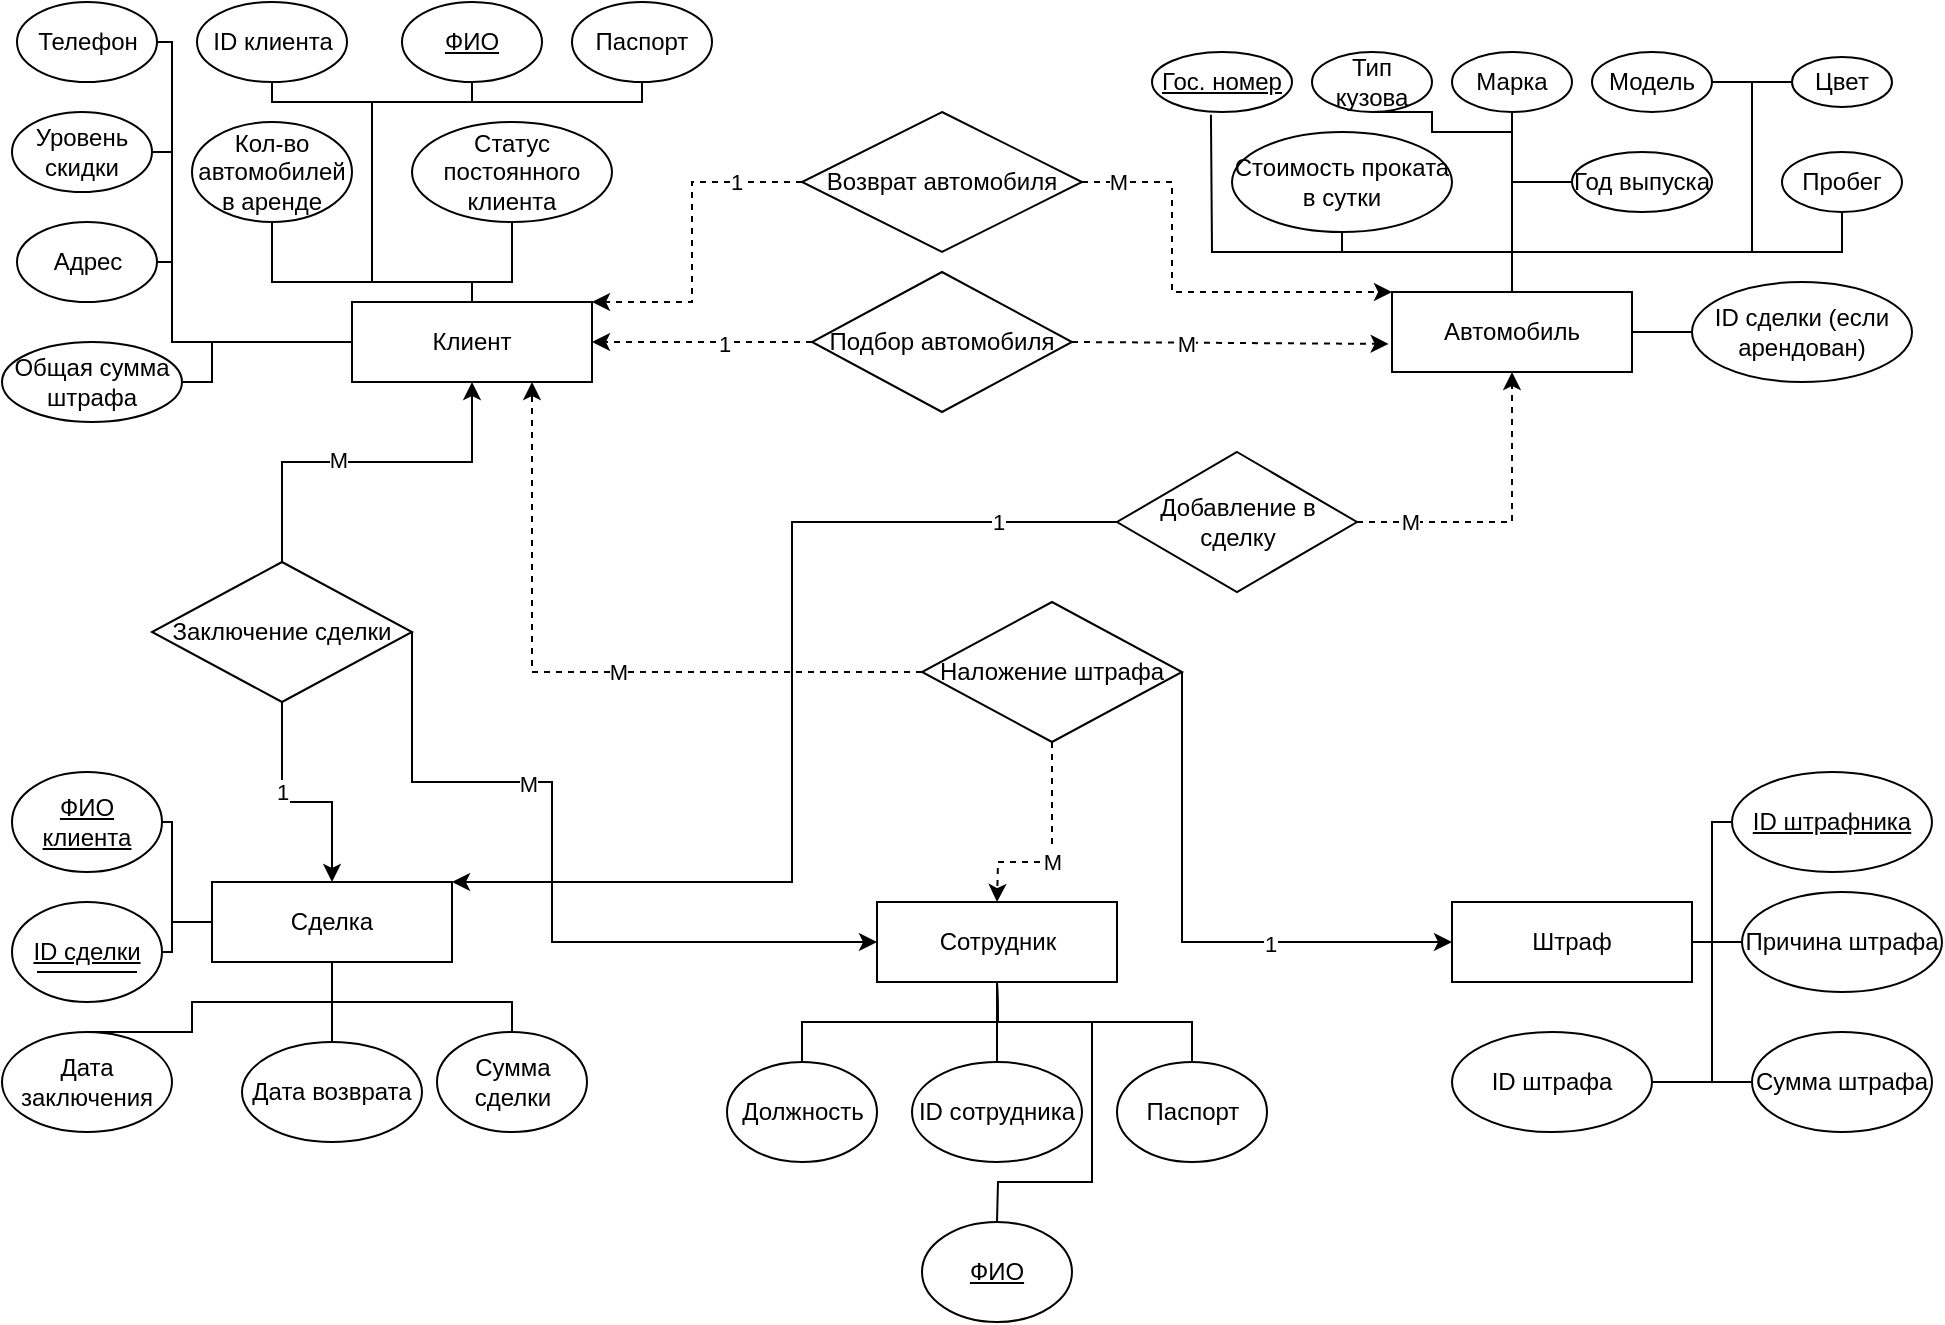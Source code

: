 <mxfile version="24.7.14">
  <diagram id="R2lEEEUBdFMjLlhIrx00" name="Page-1">
    <mxGraphModel dx="1947" dy="649" grid="1" gridSize="10" guides="1" tooltips="1" connect="1" arrows="1" fold="1" page="1" pageScale="1" pageWidth="850" pageHeight="1100" math="0" shadow="0" extFonts="Permanent Marker^https://fonts.googleapis.com/css?family=Permanent+Marker">
      <root>
        <mxCell id="0" />
        <mxCell id="1" parent="0" />
        <mxCell id="EgD6Y7CnnE7K-RbBaXwW-1" value="Клиент" style="rounded=0;whiteSpace=wrap;html=1;" parent="1" vertex="1">
          <mxGeometry x="-660" y="160" width="120" height="40" as="geometry" />
        </mxCell>
        <mxCell id="EgD6Y7CnnE7K-RbBaXwW-3" value="Сделка" style="rounded=0;whiteSpace=wrap;html=1;" parent="1" vertex="1">
          <mxGeometry x="-730" y="450" width="120" height="40" as="geometry" />
        </mxCell>
        <mxCell id="EgD6Y7CnnE7K-RbBaXwW-118" style="rounded=0;orthogonalLoop=1;jettySize=auto;html=1;dashed=1;exitX=1;exitY=0.5;exitDx=0;exitDy=0;entryX=-0.014;entryY=0.649;entryDx=0;entryDy=0;entryPerimeter=0;" parent="1" source="EgD6Y7CnnE7K-RbBaXwW-70" target="EgD6Y7CnnE7K-RbBaXwW-4" edge="1">
          <mxGeometry relative="1" as="geometry">
            <Array as="points" />
            <mxPoint x="-160" y="210" as="targetPoint" />
          </mxGeometry>
        </mxCell>
        <mxCell id="EgD6Y7CnnE7K-RbBaXwW-121" value="M" style="edgeLabel;html=1;align=center;verticalAlign=middle;resizable=0;points=[];" parent="EgD6Y7CnnE7K-RbBaXwW-118" vertex="1" connectable="0">
          <mxGeometry x="0.592" y="1" relative="1" as="geometry">
            <mxPoint x="-69" y="1" as="offset" />
          </mxGeometry>
        </mxCell>
        <mxCell id="EgD6Y7CnnE7K-RbBaXwW-4" value="Автомобиль" style="rounded=0;whiteSpace=wrap;html=1;" parent="1" vertex="1">
          <mxGeometry x="-140" y="155" width="120" height="40" as="geometry" />
        </mxCell>
        <mxCell id="EgD6Y7CnnE7K-RbBaXwW-5" value="&lt;u&gt;Гос. номер&lt;/u&gt;" style="ellipse;whiteSpace=wrap;html=1;" parent="1" vertex="1">
          <mxGeometry x="-260" y="35" width="70" height="30" as="geometry" />
        </mxCell>
        <mxCell id="EgD6Y7CnnE7K-RbBaXwW-6" value="Марка" style="ellipse;whiteSpace=wrap;html=1;" parent="1" vertex="1">
          <mxGeometry x="-110" y="35" width="60" height="30" as="geometry" />
        </mxCell>
        <mxCell id="EgD6Y7CnnE7K-RbBaXwW-7" value="Модель" style="ellipse;whiteSpace=wrap;html=1;" parent="1" vertex="1">
          <mxGeometry x="-40" y="35" width="60" height="30" as="geometry" />
        </mxCell>
        <mxCell id="EgD6Y7CnnE7K-RbBaXwW-10" value="" style="endArrow=none;html=1;rounded=0;entryX=0.5;entryY=0;entryDx=0;entryDy=0;exitX=0.421;exitY=1.044;exitDx=0;exitDy=0;exitPerimeter=0;" parent="1" source="EgD6Y7CnnE7K-RbBaXwW-5" target="EgD6Y7CnnE7K-RbBaXwW-4" edge="1">
          <mxGeometry width="50" height="50" relative="1" as="geometry">
            <mxPoint x="-220" y="155" as="sourcePoint" />
            <mxPoint x="-160" y="115" as="targetPoint" />
            <Array as="points">
              <mxPoint x="-230" y="135" />
              <mxPoint x="-80" y="135" />
            </Array>
          </mxGeometry>
        </mxCell>
        <mxCell id="EgD6Y7CnnE7K-RbBaXwW-13" value="" style="endArrow=none;html=1;rounded=0;entryX=0.5;entryY=0;entryDx=0;entryDy=0;exitX=1;exitY=0.5;exitDx=0;exitDy=0;" parent="1" source="EgD6Y7CnnE7K-RbBaXwW-7" target="EgD6Y7CnnE7K-RbBaXwW-4" edge="1">
          <mxGeometry width="50" height="50" relative="1" as="geometry">
            <mxPoint x="-171" y="76" as="sourcePoint" />
            <mxPoint x="-70" y="165" as="targetPoint" />
            <Array as="points">
              <mxPoint x="40" y="50" />
              <mxPoint x="40" y="75" />
              <mxPoint x="40" y="135" />
              <mxPoint x="-80" y="135" />
            </Array>
          </mxGeometry>
        </mxCell>
        <mxCell id="EgD6Y7CnnE7K-RbBaXwW-15" value="" style="endArrow=none;html=1;rounded=0;exitX=0.5;exitY=1;exitDx=0;exitDy=0;" parent="1" source="EgD6Y7CnnE7K-RbBaXwW-6" edge="1">
          <mxGeometry width="50" height="50" relative="1" as="geometry">
            <mxPoint x="-210" y="165" as="sourcePoint" />
            <mxPoint x="-80" y="155" as="targetPoint" />
            <Array as="points">
              <mxPoint x="-80" y="135" />
            </Array>
          </mxGeometry>
        </mxCell>
        <mxCell id="EgD6Y7CnnE7K-RbBaXwW-16" value="Тип кузова" style="ellipse;whiteSpace=wrap;html=1;" parent="1" vertex="1">
          <mxGeometry x="-180" y="35" width="60" height="30" as="geometry" />
        </mxCell>
        <mxCell id="EgD6Y7CnnE7K-RbBaXwW-17" value="Год выпуска" style="ellipse;whiteSpace=wrap;html=1;" parent="1" vertex="1">
          <mxGeometry x="-50" y="85" width="70" height="30" as="geometry" />
        </mxCell>
        <mxCell id="EgD6Y7CnnE7K-RbBaXwW-18" value="Стоимость проката в сутки" style="ellipse;whiteSpace=wrap;html=1;" parent="1" vertex="1">
          <mxGeometry x="-220" y="75" width="110" height="50" as="geometry" />
        </mxCell>
        <mxCell id="EgD6Y7CnnE7K-RbBaXwW-19" value="" style="endArrow=none;html=1;rounded=0;entryX=0.5;entryY=1;entryDx=0;entryDy=0;" parent="1" target="EgD6Y7CnnE7K-RbBaXwW-18" edge="1">
          <mxGeometry width="50" height="50" relative="1" as="geometry">
            <mxPoint x="-80" y="155" as="sourcePoint" />
            <mxPoint x="-40" y="95" as="targetPoint" />
            <Array as="points">
              <mxPoint x="-80" y="135" />
              <mxPoint x="-165" y="135" />
            </Array>
          </mxGeometry>
        </mxCell>
        <mxCell id="EgD6Y7CnnE7K-RbBaXwW-22" value="" style="endArrow=none;html=1;rounded=0;exitX=0.5;exitY=0;exitDx=0;exitDy=0;entryX=0.5;entryY=1;entryDx=0;entryDy=0;" parent="1" source="EgD6Y7CnnE7K-RbBaXwW-4" target="EgD6Y7CnnE7K-RbBaXwW-16" edge="1">
          <mxGeometry width="50" height="50" relative="1" as="geometry">
            <mxPoint x="-80" y="175" as="sourcePoint" />
            <mxPoint x="-30" y="125" as="targetPoint" />
            <Array as="points">
              <mxPoint x="-80" y="75" />
              <mxPoint x="-120" y="75" />
              <mxPoint x="-120" y="65" />
            </Array>
          </mxGeometry>
        </mxCell>
        <mxCell id="EgD6Y7CnnE7K-RbBaXwW-23" value="" style="endArrow=none;html=1;rounded=0;exitX=0.5;exitY=0;exitDx=0;exitDy=0;entryX=0;entryY=0.5;entryDx=0;entryDy=0;" parent="1" source="EgD6Y7CnnE7K-RbBaXwW-4" target="EgD6Y7CnnE7K-RbBaXwW-17" edge="1">
          <mxGeometry width="50" height="50" relative="1" as="geometry">
            <mxPoint x="-80" y="175" as="sourcePoint" />
            <mxPoint x="-30" y="125" as="targetPoint" />
            <Array as="points">
              <mxPoint x="-80" y="100" />
            </Array>
          </mxGeometry>
        </mxCell>
        <mxCell id="EgD6Y7CnnE7K-RbBaXwW-24" value="Цвет" style="ellipse;whiteSpace=wrap;html=1;" parent="1" vertex="1">
          <mxGeometry x="60" y="37.5" width="50" height="25" as="geometry" />
        </mxCell>
        <mxCell id="EgD6Y7CnnE7K-RbBaXwW-25" value="" style="endArrow=none;html=1;rounded=0;entryX=0.5;entryY=0;entryDx=0;entryDy=0;exitX=0;exitY=0.5;exitDx=0;exitDy=0;" parent="1" source="EgD6Y7CnnE7K-RbBaXwW-24" edge="1">
          <mxGeometry width="50" height="50" relative="1" as="geometry">
            <mxPoint x="50" y="52.5" as="sourcePoint" />
            <mxPoint x="-80" y="155" as="targetPoint" />
            <Array as="points">
              <mxPoint x="40" y="50" />
              <mxPoint x="40" y="75" />
              <mxPoint x="40" y="135" />
              <mxPoint x="-80" y="135" />
            </Array>
          </mxGeometry>
        </mxCell>
        <mxCell id="EgD6Y7CnnE7K-RbBaXwW-27" value="Пробег" style="ellipse;whiteSpace=wrap;html=1;" parent="1" vertex="1">
          <mxGeometry x="55" y="85" width="60" height="30" as="geometry" />
        </mxCell>
        <mxCell id="EgD6Y7CnnE7K-RbBaXwW-28" value="" style="endArrow=none;html=1;rounded=0;exitX=0.5;exitY=0;exitDx=0;exitDy=0;entryX=0.5;entryY=1;entryDx=0;entryDy=0;" parent="1" source="EgD6Y7CnnE7K-RbBaXwW-4" target="EgD6Y7CnnE7K-RbBaXwW-27" edge="1">
          <mxGeometry width="50" height="50" relative="1" as="geometry">
            <mxPoint x="-290" y="175" as="sourcePoint" />
            <mxPoint x="70" y="165" as="targetPoint" />
            <Array as="points">
              <mxPoint x="-80" y="135" />
              <mxPoint x="40" y="135" />
              <mxPoint x="85" y="135" />
            </Array>
          </mxGeometry>
        </mxCell>
        <mxCell id="EgD6Y7CnnE7K-RbBaXwW-29" value="&lt;u&gt;ФИО&lt;/u&gt;" style="ellipse;whiteSpace=wrap;html=1;" parent="1" vertex="1">
          <mxGeometry x="-635" y="10" width="70" height="40" as="geometry" />
        </mxCell>
        <mxCell id="EgD6Y7CnnE7K-RbBaXwW-30" value="Паспорт" style="ellipse;whiteSpace=wrap;html=1;" parent="1" vertex="1">
          <mxGeometry x="-550" y="10" width="70" height="40" as="geometry" />
        </mxCell>
        <mxCell id="EgD6Y7CnnE7K-RbBaXwW-31" value="Телефон" style="ellipse;whiteSpace=wrap;html=1;" parent="1" vertex="1">
          <mxGeometry x="-827.5" y="10" width="70" height="40" as="geometry" />
        </mxCell>
        <mxCell id="EgD6Y7CnnE7K-RbBaXwW-32" value="Адрес" style="ellipse;whiteSpace=wrap;html=1;" parent="1" vertex="1">
          <mxGeometry x="-827.5" y="120" width="70" height="40" as="geometry" />
        </mxCell>
        <mxCell id="EgD6Y7CnnE7K-RbBaXwW-33" value="Статус постоянного клиента" style="ellipse;whiteSpace=wrap;html=1;" parent="1" vertex="1">
          <mxGeometry x="-630" y="70" width="100" height="50" as="geometry" />
        </mxCell>
        <mxCell id="EgD6Y7CnnE7K-RbBaXwW-34" value="Уровень скидки" style="ellipse;whiteSpace=wrap;html=1;" parent="1" vertex="1">
          <mxGeometry x="-830" y="65" width="70" height="40" as="geometry" />
        </mxCell>
        <mxCell id="EgD6Y7CnnE7K-RbBaXwW-35" value="Общая сумма штрафа" style="ellipse;whiteSpace=wrap;html=1;" parent="1" vertex="1">
          <mxGeometry x="-835" y="180" width="90" height="40" as="geometry" />
        </mxCell>
        <mxCell id="EgD6Y7CnnE7K-RbBaXwW-36" value="Кол-во автомобилей в аренде" style="ellipse;whiteSpace=wrap;html=1;" parent="1" vertex="1">
          <mxGeometry x="-740" y="70" width="80" height="50" as="geometry" />
        </mxCell>
        <mxCell id="EgD6Y7CnnE7K-RbBaXwW-38" value="" style="endArrow=none;html=1;rounded=0;entryX=0.5;entryY=0;entryDx=0;entryDy=0;exitX=0.5;exitY=1;exitDx=0;exitDy=0;" parent="1" source="EgD6Y7CnnE7K-RbBaXwW-49" target="EgD6Y7CnnE7K-RbBaXwW-1" edge="1">
          <mxGeometry width="50" height="50" relative="1" as="geometry">
            <mxPoint x="-610" y="240" as="sourcePoint" />
            <mxPoint x="-560" y="190" as="targetPoint" />
            <Array as="points">
              <mxPoint x="-700" y="60" />
              <mxPoint x="-650" y="60" />
              <mxPoint x="-650" y="150" />
              <mxPoint x="-600" y="150" />
            </Array>
          </mxGeometry>
        </mxCell>
        <mxCell id="EgD6Y7CnnE7K-RbBaXwW-39" value="" style="endArrow=none;html=1;rounded=0;entryX=0.5;entryY=0;entryDx=0;entryDy=0;exitX=0.5;exitY=1;exitDx=0;exitDy=0;" parent="1" source="EgD6Y7CnnE7K-RbBaXwW-30" target="EgD6Y7CnnE7K-RbBaXwW-1" edge="1">
          <mxGeometry width="50" height="50" relative="1" as="geometry">
            <mxPoint x="-610" y="240" as="sourcePoint" />
            <mxPoint x="-560" y="190" as="targetPoint" />
            <Array as="points">
              <mxPoint x="-515" y="60" />
              <mxPoint x="-650" y="60" />
              <mxPoint x="-650" y="150" />
              <mxPoint x="-600" y="150" />
            </Array>
          </mxGeometry>
        </mxCell>
        <mxCell id="EgD6Y7CnnE7K-RbBaXwW-41" value="" style="endArrow=none;html=1;rounded=0;entryX=0.5;entryY=0;entryDx=0;entryDy=0;exitX=0.5;exitY=1;exitDx=0;exitDy=0;" parent="1" source="EgD6Y7CnnE7K-RbBaXwW-36" target="EgD6Y7CnnE7K-RbBaXwW-1" edge="1">
          <mxGeometry width="50" height="50" relative="1" as="geometry">
            <mxPoint x="-630" y="220" as="sourcePoint" />
            <mxPoint x="-580" y="170" as="targetPoint" />
            <Array as="points">
              <mxPoint x="-700" y="150" />
              <mxPoint x="-650" y="150" />
              <mxPoint x="-600" y="150" />
            </Array>
          </mxGeometry>
        </mxCell>
        <mxCell id="EgD6Y7CnnE7K-RbBaXwW-42" value="" style="endArrow=none;html=1;rounded=0;exitX=0.5;exitY=0;exitDx=0;exitDy=0;" parent="1" source="EgD6Y7CnnE7K-RbBaXwW-1" edge="1">
          <mxGeometry width="50" height="50" relative="1" as="geometry">
            <mxPoint x="-580" y="150" as="sourcePoint" />
            <mxPoint x="-580" y="120" as="targetPoint" />
            <Array as="points">
              <mxPoint x="-600" y="150" />
              <mxPoint x="-580" y="150" />
            </Array>
          </mxGeometry>
        </mxCell>
        <mxCell id="EgD6Y7CnnE7K-RbBaXwW-44" value="Штраф" style="rounded=0;whiteSpace=wrap;html=1;" parent="1" vertex="1">
          <mxGeometry x="-110" y="460" width="120" height="40" as="geometry" />
        </mxCell>
        <mxCell id="EgD6Y7CnnE7K-RbBaXwW-45" value="Сумма штрафа" style="ellipse;whiteSpace=wrap;html=1;" parent="1" vertex="1">
          <mxGeometry x="40" y="525" width="90" height="50" as="geometry" />
        </mxCell>
        <mxCell id="EgD6Y7CnnE7K-RbBaXwW-46" value="&lt;u&gt;ID штрафника&lt;/u&gt;" style="ellipse;whiteSpace=wrap;html=1;" parent="1" vertex="1">
          <mxGeometry x="30" y="395" width="100" height="50" as="geometry" />
        </mxCell>
        <mxCell id="EgD6Y7CnnE7K-RbBaXwW-47" value="ID штрафа" style="ellipse;whiteSpace=wrap;html=1;" parent="1" vertex="1">
          <mxGeometry x="-110" y="525" width="100" height="50" as="geometry" />
        </mxCell>
        <mxCell id="EgD6Y7CnnE7K-RbBaXwW-48" value="Причина штрафа" style="ellipse;whiteSpace=wrap;html=1;" parent="1" vertex="1">
          <mxGeometry x="35" y="455" width="100" height="50" as="geometry" />
        </mxCell>
        <mxCell id="EgD6Y7CnnE7K-RbBaXwW-49" value="ID клиента" style="ellipse;whiteSpace=wrap;html=1;" parent="1" vertex="1">
          <mxGeometry x="-737.5" y="10" width="75" height="40" as="geometry" />
        </mxCell>
        <mxCell id="EgD6Y7CnnE7K-RbBaXwW-50" value="&lt;u&gt;ФИО клиента&lt;/u&gt;" style="ellipse;whiteSpace=wrap;html=1;" parent="1" vertex="1">
          <mxGeometry x="-830" y="395" width="75" height="50" as="geometry" />
        </mxCell>
        <mxCell id="EgD6Y7CnnE7K-RbBaXwW-51" value="&lt;u&gt;ID сделки&lt;/u&gt;" style="ellipse;whiteSpace=wrap;html=1;" parent="1" vertex="1">
          <mxGeometry x="-830" y="460" width="75" height="50" as="geometry" />
        </mxCell>
        <mxCell id="EgD6Y7CnnE7K-RbBaXwW-52" value="Сумма сделки" style="ellipse;whiteSpace=wrap;html=1;" parent="1" vertex="1">
          <mxGeometry x="-617.5" y="525" width="75" height="50" as="geometry" />
        </mxCell>
        <mxCell id="EgD6Y7CnnE7K-RbBaXwW-53" value="Дата заключения" style="ellipse;whiteSpace=wrap;html=1;" parent="1" vertex="1">
          <mxGeometry x="-835" y="525" width="85" height="50" as="geometry" />
        </mxCell>
        <mxCell id="EgD6Y7CnnE7K-RbBaXwW-54" value="Дата возврата" style="ellipse;whiteSpace=wrap;html=1;" parent="1" vertex="1">
          <mxGeometry x="-715" y="530" width="90" height="50" as="geometry" />
        </mxCell>
        <mxCell id="EgD6Y7CnnE7K-RbBaXwW-56" value="ID сделки (если арендован)" style="ellipse;whiteSpace=wrap;html=1;" parent="1" vertex="1">
          <mxGeometry x="10" y="150" width="110" height="50" as="geometry" />
        </mxCell>
        <mxCell id="EgD6Y7CnnE7K-RbBaXwW-57" value="" style="endArrow=none;html=1;rounded=0;entryX=0.8;entryY=0.7;entryDx=0;entryDy=0;entryPerimeter=0;" parent="1" edge="1">
          <mxGeometry width="50" height="50" relative="1" as="geometry">
            <mxPoint x="-817.5" y="495" as="sourcePoint" />
            <mxPoint x="-767.5" y="495" as="targetPoint" />
            <Array as="points">
              <mxPoint x="-787.5" y="495" />
            </Array>
          </mxGeometry>
        </mxCell>
        <mxCell id="EgD6Y7CnnE7K-RbBaXwW-60" value="Сотрудник" style="rounded=0;whiteSpace=wrap;html=1;" parent="1" vertex="1">
          <mxGeometry x="-397.5" y="460" width="120" height="40" as="geometry" />
        </mxCell>
        <mxCell id="EgD6Y7CnnE7K-RbBaXwW-61" value="&lt;u&gt;ФИО&lt;/u&gt;" style="ellipse;whiteSpace=wrap;html=1;" parent="1" vertex="1">
          <mxGeometry x="-375" y="620" width="75" height="50" as="geometry" />
        </mxCell>
        <mxCell id="EgD6Y7CnnE7K-RbBaXwW-62" value="Должность" style="ellipse;whiteSpace=wrap;html=1;" parent="1" vertex="1">
          <mxGeometry x="-472.5" y="540" width="75" height="50" as="geometry" />
        </mxCell>
        <mxCell id="EgD6Y7CnnE7K-RbBaXwW-64" value="ID сотрудника" style="ellipse;whiteSpace=wrap;html=1;" parent="1" vertex="1">
          <mxGeometry x="-380" y="540" width="85" height="50" as="geometry" />
        </mxCell>
        <mxCell id="EgD6Y7CnnE7K-RbBaXwW-65" value="Паспорт" style="ellipse;whiteSpace=wrap;html=1;" parent="1" vertex="1">
          <mxGeometry x="-277.5" y="540" width="75" height="50" as="geometry" />
        </mxCell>
        <mxCell id="EgD6Y7CnnE7K-RbBaXwW-66" value="Заключение сделки" style="rhombus;whiteSpace=wrap;html=1;" parent="1" vertex="1">
          <mxGeometry x="-760" y="290" width="130" height="70" as="geometry" />
        </mxCell>
        <mxCell id="EgD6Y7CnnE7K-RbBaXwW-68" value="Добавление в сделку" style="rhombus;whiteSpace=wrap;html=1;" parent="1" vertex="1">
          <mxGeometry x="-277.5" y="235" width="120" height="70" as="geometry" />
        </mxCell>
        <mxCell id="EgD6Y7CnnE7K-RbBaXwW-69" value="Наложение штрафа" style="rhombus;whiteSpace=wrap;html=1;" parent="1" vertex="1">
          <mxGeometry x="-375" y="310" width="130" height="70" as="geometry" />
        </mxCell>
        <mxCell id="EgD6Y7CnnE7K-RbBaXwW-70" value="Подбор автомобиля" style="rhombus;whiteSpace=wrap;html=1;" parent="1" vertex="1">
          <mxGeometry x="-430" y="145" width="130" height="70" as="geometry" />
        </mxCell>
        <mxCell id="EgD6Y7CnnE7K-RbBaXwW-71" value="Возврат автомобиля" style="rhombus;whiteSpace=wrap;html=1;" parent="1" vertex="1">
          <mxGeometry x="-435" y="65" width="140" height="70" as="geometry" />
        </mxCell>
        <mxCell id="EgD6Y7CnnE7K-RbBaXwW-74" value="" style="endArrow=none;html=1;rounded=0;exitX=0.5;exitY=1;exitDx=0;exitDy=0;entryX=0.5;entryY=0;entryDx=0;entryDy=0;" parent="1" source="EgD6Y7CnnE7K-RbBaXwW-60" target="EgD6Y7CnnE7K-RbBaXwW-64" edge="1">
          <mxGeometry width="50" height="50" relative="1" as="geometry">
            <mxPoint x="-350" y="540" as="sourcePoint" />
            <mxPoint x="-300" y="490" as="targetPoint" />
          </mxGeometry>
        </mxCell>
        <mxCell id="EgD6Y7CnnE7K-RbBaXwW-75" value="" style="endArrow=none;html=1;rounded=0;exitX=0.5;exitY=1;exitDx=0;exitDy=0;entryX=0.5;entryY=0;entryDx=0;entryDy=0;" parent="1" source="EgD6Y7CnnE7K-RbBaXwW-60" target="EgD6Y7CnnE7K-RbBaXwW-65" edge="1">
          <mxGeometry width="50" height="50" relative="1" as="geometry">
            <mxPoint x="-350" y="550" as="sourcePoint" />
            <mxPoint x="-300" y="500" as="targetPoint" />
            <Array as="points">
              <mxPoint x="-337" y="520" />
              <mxPoint x="-240" y="520" />
            </Array>
          </mxGeometry>
        </mxCell>
        <mxCell id="EgD6Y7CnnE7K-RbBaXwW-76" value="" style="endArrow=none;html=1;rounded=0;exitX=0.5;exitY=1;exitDx=0;exitDy=0;entryX=0.5;entryY=0;entryDx=0;entryDy=0;" parent="1" source="EgD6Y7CnnE7K-RbBaXwW-60" target="EgD6Y7CnnE7K-RbBaXwW-62" edge="1">
          <mxGeometry width="50" height="50" relative="1" as="geometry">
            <mxPoint x="-327" y="510" as="sourcePoint" />
            <mxPoint x="-232" y="550" as="targetPoint" />
            <Array as="points">
              <mxPoint x="-337" y="520" />
              <mxPoint x="-435" y="520" />
            </Array>
          </mxGeometry>
        </mxCell>
        <mxCell id="EgD6Y7CnnE7K-RbBaXwW-77" value="" style="endArrow=none;html=1;rounded=0;entryX=0.5;entryY=0;entryDx=0;entryDy=0;exitX=0.5;exitY=1;exitDx=0;exitDy=0;" parent="1" source="EgD6Y7CnnE7K-RbBaXwW-60" target="EgD6Y7CnnE7K-RbBaXwW-61" edge="1">
          <mxGeometry width="50" height="50" relative="1" as="geometry">
            <mxPoint x="-320" y="530" as="sourcePoint" />
            <mxPoint x="-427" y="550" as="targetPoint" />
            <Array as="points">
              <mxPoint x="-337" y="520" />
              <mxPoint x="-290" y="520" />
              <mxPoint x="-290" y="540" />
              <mxPoint x="-290" y="600" />
              <mxPoint x="-337" y="600" />
            </Array>
          </mxGeometry>
        </mxCell>
        <mxCell id="EgD6Y7CnnE7K-RbBaXwW-78" value="" style="endArrow=none;html=1;rounded=0;entryX=0;entryY=0.5;entryDx=0;entryDy=0;exitX=1;exitY=0.5;exitDx=0;exitDy=0;" parent="1" source="EgD6Y7CnnE7K-RbBaXwW-50" target="EgD6Y7CnnE7K-RbBaXwW-3" edge="1">
          <mxGeometry width="50" height="50" relative="1" as="geometry">
            <mxPoint x="-780" y="530" as="sourcePoint" />
            <mxPoint x="-730" y="480" as="targetPoint" />
            <Array as="points">
              <mxPoint x="-750" y="420" />
              <mxPoint x="-750" y="470" />
            </Array>
          </mxGeometry>
        </mxCell>
        <mxCell id="EgD6Y7CnnE7K-RbBaXwW-79" value="" style="endArrow=none;html=1;rounded=0;entryX=0;entryY=0.5;entryDx=0;entryDy=0;exitX=1;exitY=0.5;exitDx=0;exitDy=0;" parent="1" source="EgD6Y7CnnE7K-RbBaXwW-51" target="EgD6Y7CnnE7K-RbBaXwW-3" edge="1">
          <mxGeometry width="50" height="50" relative="1" as="geometry">
            <mxPoint x="-745" y="430" as="sourcePoint" />
            <mxPoint x="-720" y="480" as="targetPoint" />
            <Array as="points">
              <mxPoint x="-750" y="485" />
              <mxPoint x="-750" y="470" />
            </Array>
          </mxGeometry>
        </mxCell>
        <mxCell id="EgD6Y7CnnE7K-RbBaXwW-80" value="" style="endArrow=none;html=1;rounded=0;entryX=0.5;entryY=1;entryDx=0;entryDy=0;exitX=0.5;exitY=0;exitDx=0;exitDy=0;" parent="1" source="EgD6Y7CnnE7K-RbBaXwW-54" target="EgD6Y7CnnE7K-RbBaXwW-3" edge="1">
          <mxGeometry width="50" height="50" relative="1" as="geometry">
            <mxPoint x="-745" y="495" as="sourcePoint" />
            <mxPoint x="-720" y="480" as="targetPoint" />
            <Array as="points">
              <mxPoint x="-670" y="510" />
            </Array>
          </mxGeometry>
        </mxCell>
        <mxCell id="EgD6Y7CnnE7K-RbBaXwW-81" value="" style="endArrow=none;html=1;rounded=0;entryX=0.5;entryY=1;entryDx=0;entryDy=0;exitX=0.5;exitY=0;exitDx=0;exitDy=0;" parent="1" source="EgD6Y7CnnE7K-RbBaXwW-52" target="EgD6Y7CnnE7K-RbBaXwW-3" edge="1">
          <mxGeometry width="50" height="50" relative="1" as="geometry">
            <mxPoint x="-677" y="535" as="sourcePoint" />
            <mxPoint x="-660" y="500" as="targetPoint" />
            <Array as="points">
              <mxPoint x="-580" y="510" />
              <mxPoint x="-670" y="510" />
            </Array>
          </mxGeometry>
        </mxCell>
        <mxCell id="EgD6Y7CnnE7K-RbBaXwW-82" value="" style="endArrow=none;html=1;rounded=0;entryX=0.5;entryY=1;entryDx=0;entryDy=0;exitX=0.5;exitY=0;exitDx=0;exitDy=0;" parent="1" source="EgD6Y7CnnE7K-RbBaXwW-53" target="EgD6Y7CnnE7K-RbBaXwW-3" edge="1">
          <mxGeometry width="50" height="50" relative="1" as="geometry">
            <mxPoint x="-582" y="535" as="sourcePoint" />
            <mxPoint x="-660" y="500" as="targetPoint" />
            <Array as="points">
              <mxPoint x="-740" y="525" />
              <mxPoint x="-740" y="510" />
              <mxPoint x="-670" y="510" />
            </Array>
          </mxGeometry>
        </mxCell>
        <mxCell id="EgD6Y7CnnE7K-RbBaXwW-83" value="" style="endArrow=none;html=1;rounded=0;exitX=1;exitY=0.5;exitDx=0;exitDy=0;entryX=0;entryY=0.5;entryDx=0;entryDy=0;" parent="1" source="EgD6Y7CnnE7K-RbBaXwW-44" target="EgD6Y7CnnE7K-RbBaXwW-46" edge="1">
          <mxGeometry width="50" height="50" relative="1" as="geometry">
            <mxPoint x="-40" y="500" as="sourcePoint" />
            <mxPoint x="10" y="450" as="targetPoint" />
            <Array as="points">
              <mxPoint x="20" y="480" />
              <mxPoint x="20" y="420" />
            </Array>
          </mxGeometry>
        </mxCell>
        <mxCell id="EgD6Y7CnnE7K-RbBaXwW-84" value="" style="endArrow=none;html=1;rounded=0;exitX=1;exitY=0.5;exitDx=0;exitDy=0;entryX=0;entryY=0.5;entryDx=0;entryDy=0;" parent="1" source="EgD6Y7CnnE7K-RbBaXwW-44" target="EgD6Y7CnnE7K-RbBaXwW-48" edge="1">
          <mxGeometry width="50" height="50" relative="1" as="geometry">
            <mxPoint x="20" y="490" as="sourcePoint" />
            <mxPoint x="40" y="425" as="targetPoint" />
            <Array as="points">
              <mxPoint x="20" y="480" />
            </Array>
          </mxGeometry>
        </mxCell>
        <mxCell id="EgD6Y7CnnE7K-RbBaXwW-85" value="" style="endArrow=none;html=1;rounded=0;entryX=0;entryY=0.5;entryDx=0;entryDy=0;" parent="1" target="EgD6Y7CnnE7K-RbBaXwW-45" edge="1">
          <mxGeometry width="50" height="50" relative="1" as="geometry">
            <mxPoint x="10" y="480" as="sourcePoint" />
            <mxPoint x="45" y="495" as="targetPoint" />
            <Array as="points">
              <mxPoint x="20" y="480" />
              <mxPoint x="20" y="550" />
            </Array>
          </mxGeometry>
        </mxCell>
        <mxCell id="EgD6Y7CnnE7K-RbBaXwW-86" value="" style="endArrow=none;html=1;rounded=0;entryX=1;entryY=0.5;entryDx=0;entryDy=0;exitX=1;exitY=0.5;exitDx=0;exitDy=0;" parent="1" source="EgD6Y7CnnE7K-RbBaXwW-44" target="EgD6Y7CnnE7K-RbBaXwW-47" edge="1">
          <mxGeometry width="50" height="50" relative="1" as="geometry">
            <mxPoint x="20" y="530" as="sourcePoint" />
            <mxPoint x="50" y="560" as="targetPoint" />
            <Array as="points">
              <mxPoint x="20" y="480" />
              <mxPoint x="20" y="550" />
            </Array>
          </mxGeometry>
        </mxCell>
        <mxCell id="EgD6Y7CnnE7K-RbBaXwW-87" value="" style="endArrow=none;html=1;rounded=0;exitX=1;exitY=0.5;exitDx=0;exitDy=0;entryX=0;entryY=0.5;entryDx=0;entryDy=0;" parent="1" source="EgD6Y7CnnE7K-RbBaXwW-4" target="EgD6Y7CnnE7K-RbBaXwW-56" edge="1">
          <mxGeometry width="50" height="50" relative="1" as="geometry">
            <mxPoint x="-130" y="200" as="sourcePoint" />
            <mxPoint x="-80" y="150" as="targetPoint" />
          </mxGeometry>
        </mxCell>
        <mxCell id="EgD6Y7CnnE7K-RbBaXwW-89" value="" style="endArrow=none;html=1;rounded=0;exitX=0;exitY=0.5;exitDx=0;exitDy=0;entryX=1;entryY=0.5;entryDx=0;entryDy=0;" parent="1" source="EgD6Y7CnnE7K-RbBaXwW-1" target="EgD6Y7CnnE7K-RbBaXwW-35" edge="1">
          <mxGeometry width="50" height="50" relative="1" as="geometry">
            <mxPoint x="-670" y="210" as="sourcePoint" />
            <mxPoint x="-620" y="160" as="targetPoint" />
            <Array as="points">
              <mxPoint x="-730" y="180" />
              <mxPoint x="-730" y="200" />
            </Array>
          </mxGeometry>
        </mxCell>
        <mxCell id="EgD6Y7CnnE7K-RbBaXwW-90" value="" style="endArrow=none;html=1;rounded=0;exitX=0;exitY=0.5;exitDx=0;exitDy=0;entryX=1;entryY=0.5;entryDx=0;entryDy=0;" parent="1" source="EgD6Y7CnnE7K-RbBaXwW-1" target="EgD6Y7CnnE7K-RbBaXwW-32" edge="1">
          <mxGeometry width="50" height="50" relative="1" as="geometry">
            <mxPoint x="-650" y="190" as="sourcePoint" />
            <mxPoint x="-730" y="210" as="targetPoint" />
            <Array as="points">
              <mxPoint x="-750" y="180" />
              <mxPoint x="-750" y="140" />
            </Array>
          </mxGeometry>
        </mxCell>
        <mxCell id="EgD6Y7CnnE7K-RbBaXwW-91" value="" style="endArrow=none;html=1;rounded=0;exitX=0;exitY=0.5;exitDx=0;exitDy=0;entryX=1;entryY=0.5;entryDx=0;entryDy=0;" parent="1" source="EgD6Y7CnnE7K-RbBaXwW-1" target="EgD6Y7CnnE7K-RbBaXwW-34" edge="1">
          <mxGeometry width="50" height="50" relative="1" as="geometry">
            <mxPoint x="-640" y="200" as="sourcePoint" />
            <mxPoint x="-720" y="220" as="targetPoint" />
            <Array as="points">
              <mxPoint x="-750" y="180" />
              <mxPoint x="-750" y="85" />
            </Array>
          </mxGeometry>
        </mxCell>
        <mxCell id="EgD6Y7CnnE7K-RbBaXwW-92" value="" style="endArrow=none;html=1;rounded=0;exitX=0;exitY=0.5;exitDx=0;exitDy=0;entryX=1;entryY=0.5;entryDx=0;entryDy=0;" parent="1" source="EgD6Y7CnnE7K-RbBaXwW-1" target="EgD6Y7CnnE7K-RbBaXwW-31" edge="1">
          <mxGeometry width="50" height="50" relative="1" as="geometry">
            <mxPoint x="-630" y="210" as="sourcePoint" />
            <mxPoint x="-710" y="230" as="targetPoint" />
            <Array as="points">
              <mxPoint x="-750" y="180" />
              <mxPoint x="-750" y="30" />
            </Array>
          </mxGeometry>
        </mxCell>
        <mxCell id="EgD6Y7CnnE7K-RbBaXwW-93" value="" style="endArrow=none;html=1;rounded=0;exitX=0.5;exitY=0;exitDx=0;exitDy=0;entryX=0.5;entryY=1;entryDx=0;entryDy=0;" parent="1" source="EgD6Y7CnnE7K-RbBaXwW-1" target="EgD6Y7CnnE7K-RbBaXwW-29" edge="1">
          <mxGeometry width="50" height="50" relative="1" as="geometry">
            <mxPoint x="-510" y="180" as="sourcePoint" />
            <mxPoint x="-460" y="130" as="targetPoint" />
            <Array as="points">
              <mxPoint x="-600" y="150" />
              <mxPoint x="-650" y="150" />
              <mxPoint x="-650" y="60" />
              <mxPoint x="-600" y="60" />
            </Array>
          </mxGeometry>
        </mxCell>
        <mxCell id="EgD6Y7CnnE7K-RbBaXwW-98" value="" style="endArrow=classic;html=1;rounded=0;exitX=0.5;exitY=0;exitDx=0;exitDy=0;entryX=0.5;entryY=1;entryDx=0;entryDy=0;" parent="1" source="EgD6Y7CnnE7K-RbBaXwW-66" target="EgD6Y7CnnE7K-RbBaXwW-1" edge="1">
          <mxGeometry width="50" height="50" relative="1" as="geometry">
            <mxPoint x="-480" y="400" as="sourcePoint" />
            <mxPoint x="-430" y="350" as="targetPoint" />
            <Array as="points">
              <mxPoint x="-695" y="240" />
              <mxPoint x="-600" y="240" />
            </Array>
          </mxGeometry>
        </mxCell>
        <mxCell id="EgD6Y7CnnE7K-RbBaXwW-103" value="M" style="edgeLabel;html=1;align=center;verticalAlign=middle;resizable=0;points=[];" parent="EgD6Y7CnnE7K-RbBaXwW-98" vertex="1" connectable="0">
          <mxGeometry x="-0.156" y="1" relative="1" as="geometry">
            <mxPoint as="offset" />
          </mxGeometry>
        </mxCell>
        <mxCell id="EgD6Y7CnnE7K-RbBaXwW-99" value="" style="endArrow=classic;html=1;rounded=0;exitX=1;exitY=0.5;exitDx=0;exitDy=0;entryX=0;entryY=0.5;entryDx=0;entryDy=0;" parent="1" source="EgD6Y7CnnE7K-RbBaXwW-66" target="EgD6Y7CnnE7K-RbBaXwW-60" edge="1">
          <mxGeometry width="50" height="50" relative="1" as="geometry">
            <mxPoint x="-590" y="310" as="sourcePoint" />
            <mxPoint x="-590" y="210" as="targetPoint" />
            <Array as="points">
              <mxPoint x="-630" y="400" />
              <mxPoint x="-560" y="400" />
              <mxPoint x="-560" y="480" />
            </Array>
          </mxGeometry>
        </mxCell>
        <mxCell id="EgD6Y7CnnE7K-RbBaXwW-104" value="M" style="edgeLabel;html=1;align=center;verticalAlign=middle;resizable=0;points=[];" parent="EgD6Y7CnnE7K-RbBaXwW-99" vertex="1" connectable="0">
          <mxGeometry x="-0.317" y="-1" relative="1" as="geometry">
            <mxPoint as="offset" />
          </mxGeometry>
        </mxCell>
        <mxCell id="EgD6Y7CnnE7K-RbBaXwW-100" value="" style="endArrow=classic;html=1;rounded=0;exitX=0.5;exitY=1;exitDx=0;exitDy=0;entryX=0.5;entryY=0;entryDx=0;entryDy=0;" parent="1" source="EgD6Y7CnnE7K-RbBaXwW-66" target="EgD6Y7CnnE7K-RbBaXwW-3" edge="1">
          <mxGeometry width="50" height="50" relative="1" as="geometry">
            <mxPoint x="-525" y="345" as="sourcePoint" />
            <mxPoint x="-387" y="490" as="targetPoint" />
            <Array as="points">
              <mxPoint x="-695" y="410" />
              <mxPoint x="-670" y="410" />
            </Array>
          </mxGeometry>
        </mxCell>
        <mxCell id="EgD6Y7CnnE7K-RbBaXwW-102" value="1" style="edgeLabel;html=1;align=center;verticalAlign=middle;resizable=0;points=[];" parent="EgD6Y7CnnE7K-RbBaXwW-100" vertex="1" connectable="0">
          <mxGeometry x="-0.22" relative="1" as="geometry">
            <mxPoint as="offset" />
          </mxGeometry>
        </mxCell>
        <mxCell id="EgD6Y7CnnE7K-RbBaXwW-107" value="" style="endArrow=classic;html=1;rounded=0;strokeColor=default;dashed=1;exitX=0;exitY=0.5;exitDx=0;exitDy=0;entryX=0.75;entryY=1;entryDx=0;entryDy=0;" parent="1" source="EgD6Y7CnnE7K-RbBaXwW-69" target="EgD6Y7CnnE7K-RbBaXwW-1" edge="1">
          <mxGeometry width="50" height="50" relative="1" as="geometry">
            <mxPoint x="-340" y="350" as="sourcePoint" />
            <mxPoint x="-290" y="300" as="targetPoint" />
            <Array as="points">
              <mxPoint x="-570" y="345" />
            </Array>
          </mxGeometry>
        </mxCell>
        <mxCell id="EgD6Y7CnnE7K-RbBaXwW-111" value="M" style="edgeLabel;html=1;align=center;verticalAlign=middle;resizable=0;points=[];" parent="EgD6Y7CnnE7K-RbBaXwW-107" vertex="1" connectable="0">
          <mxGeometry x="-0.102" relative="1" as="geometry">
            <mxPoint as="offset" />
          </mxGeometry>
        </mxCell>
        <mxCell id="EgD6Y7CnnE7K-RbBaXwW-108" value="" style="endArrow=classic;html=1;rounded=0;exitX=1;exitY=0.5;exitDx=0;exitDy=0;entryX=0;entryY=0.5;entryDx=0;entryDy=0;" parent="1" source="EgD6Y7CnnE7K-RbBaXwW-69" target="EgD6Y7CnnE7K-RbBaXwW-44" edge="1">
          <mxGeometry width="50" height="50" relative="1" as="geometry">
            <mxPoint x="-340" y="350" as="sourcePoint" />
            <mxPoint x="-290" y="300" as="targetPoint" />
            <Array as="points">
              <mxPoint x="-245" y="480" />
            </Array>
          </mxGeometry>
        </mxCell>
        <mxCell id="EgD6Y7CnnE7K-RbBaXwW-113" value="1" style="edgeLabel;html=1;align=center;verticalAlign=middle;resizable=0;points=[];" parent="EgD6Y7CnnE7K-RbBaXwW-108" vertex="1" connectable="0">
          <mxGeometry x="0.325" y="-1" relative="1" as="geometry">
            <mxPoint as="offset" />
          </mxGeometry>
        </mxCell>
        <mxCell id="EgD6Y7CnnE7K-RbBaXwW-110" value="" style="endArrow=classic;html=1;rounded=0;exitX=0.5;exitY=1;exitDx=0;exitDy=0;entryX=0.5;entryY=0;entryDx=0;entryDy=0;dashed=1;" parent="1" source="EgD6Y7CnnE7K-RbBaXwW-69" target="EgD6Y7CnnE7K-RbBaXwW-60" edge="1">
          <mxGeometry width="50" height="50" relative="1" as="geometry">
            <mxPoint x="-290" y="300" as="sourcePoint" />
            <mxPoint x="-340" y="350" as="targetPoint" />
            <Array as="points">
              <mxPoint x="-310" y="440" />
              <mxPoint x="-337" y="440" />
            </Array>
          </mxGeometry>
        </mxCell>
        <mxCell id="EgD6Y7CnnE7K-RbBaXwW-114" value="M" style="edgeLabel;html=1;align=center;verticalAlign=middle;resizable=0;points=[];" parent="EgD6Y7CnnE7K-RbBaXwW-110" vertex="1" connectable="0">
          <mxGeometry x="0.124" relative="1" as="geometry">
            <mxPoint as="offset" />
          </mxGeometry>
        </mxCell>
        <mxCell id="EgD6Y7CnnE7K-RbBaXwW-115" value="" style="endArrow=classic;html=1;rounded=0;exitX=0;exitY=0.5;exitDx=0;exitDy=0;entryX=1;entryY=0;entryDx=0;entryDy=0;dashed=1;" parent="1" source="EgD6Y7CnnE7K-RbBaXwW-71" target="EgD6Y7CnnE7K-RbBaXwW-1" edge="1">
          <mxGeometry width="50" height="50" relative="1" as="geometry">
            <mxPoint x="-300" y="270" as="sourcePoint" />
            <mxPoint x="-350" y="320" as="targetPoint" />
            <Array as="points">
              <mxPoint x="-490" y="100" />
              <mxPoint x="-490" y="160" />
            </Array>
          </mxGeometry>
        </mxCell>
        <mxCell id="EgD6Y7CnnE7K-RbBaXwW-119" value="1" style="edgeLabel;html=1;align=center;verticalAlign=middle;resizable=0;points=[];" parent="EgD6Y7CnnE7K-RbBaXwW-115" vertex="1" connectable="0">
          <mxGeometry x="0.163" y="2" relative="1" as="geometry">
            <mxPoint x="20" y="-41" as="offset" />
          </mxGeometry>
        </mxCell>
        <mxCell id="EgD6Y7CnnE7K-RbBaXwW-116" value="" style="endArrow=classic;html=1;rounded=0;exitX=1;exitY=0.5;exitDx=0;exitDy=0;entryX=0;entryY=0;entryDx=0;entryDy=0;dashed=1;" parent="1" source="EgD6Y7CnnE7K-RbBaXwW-71" target="EgD6Y7CnnE7K-RbBaXwW-4" edge="1">
          <mxGeometry width="50" height="50" relative="1" as="geometry">
            <mxPoint x="-530" y="190" as="sourcePoint" />
            <mxPoint x="-425" y="110" as="targetPoint" />
            <Array as="points">
              <mxPoint x="-250" y="100" />
              <mxPoint x="-250" y="155" />
            </Array>
          </mxGeometry>
        </mxCell>
        <mxCell id="EgD6Y7CnnE7K-RbBaXwW-122" value="M" style="edgeLabel;html=1;align=center;verticalAlign=middle;resizable=0;points=[];" parent="EgD6Y7CnnE7K-RbBaXwW-116" vertex="1" connectable="0">
          <mxGeometry x="0.404" y="-2" relative="1" as="geometry">
            <mxPoint x="-75" y="-57" as="offset" />
          </mxGeometry>
        </mxCell>
        <mxCell id="EgD6Y7CnnE7K-RbBaXwW-117" value="" style="endArrow=classic;html=1;rounded=0;entryX=0;entryY=0.5;entryDx=0;entryDy=0;dashed=1;exitX=0;exitY=0.5;exitDx=0;exitDy=0;" parent="1" source="EgD6Y7CnnE7K-RbBaXwW-70" edge="1">
          <mxGeometry width="50" height="50" relative="1" as="geometry">
            <mxPoint x="-425" y="110" as="sourcePoint" />
            <mxPoint x="-540" y="180" as="targetPoint" />
            <Array as="points">
              <mxPoint x="-490" y="180" />
            </Array>
          </mxGeometry>
        </mxCell>
        <mxCell id="tijqnQnfBzTVFt3xx_KY-1" value="1" style="edgeLabel;html=1;align=center;verticalAlign=middle;resizable=0;points=[];" vertex="1" connectable="0" parent="EgD6Y7CnnE7K-RbBaXwW-117">
          <mxGeometry x="-0.201" y="1" relative="1" as="geometry">
            <mxPoint as="offset" />
          </mxGeometry>
        </mxCell>
        <mxCell id="EgD6Y7CnnE7K-RbBaXwW-123" value="" style="endArrow=classic;html=1;rounded=0;exitX=1;exitY=0.5;exitDx=0;exitDy=0;entryX=0.5;entryY=1;entryDx=0;entryDy=0;dashed=1;" parent="1" source="EgD6Y7CnnE7K-RbBaXwW-68" target="EgD6Y7CnnE7K-RbBaXwW-4" edge="1">
          <mxGeometry width="50" height="50" relative="1" as="geometry">
            <mxPoint x="-230" y="290" as="sourcePoint" />
            <mxPoint x="-280" y="340" as="targetPoint" />
            <Array as="points">
              <mxPoint x="-80" y="270" />
            </Array>
          </mxGeometry>
        </mxCell>
        <mxCell id="EgD6Y7CnnE7K-RbBaXwW-127" value="M" style="edgeLabel;html=1;align=center;verticalAlign=middle;resizable=0;points=[];" parent="EgD6Y7CnnE7K-RbBaXwW-123" vertex="1" connectable="0">
          <mxGeometry x="-0.65" relative="1" as="geometry">
            <mxPoint as="offset" />
          </mxGeometry>
        </mxCell>
        <mxCell id="EgD6Y7CnnE7K-RbBaXwW-124" value="" style="endArrow=classic;html=1;rounded=0;exitX=0;exitY=0.5;exitDx=0;exitDy=0;entryX=1;entryY=0;entryDx=0;entryDy=0;" parent="1" source="EgD6Y7CnnE7K-RbBaXwW-68" target="EgD6Y7CnnE7K-RbBaXwW-3" edge="1">
          <mxGeometry width="50" height="50" relative="1" as="geometry">
            <mxPoint x="-280" y="340" as="sourcePoint" />
            <mxPoint x="-230" y="290" as="targetPoint" />
            <Array as="points">
              <mxPoint x="-440" y="270" />
              <mxPoint x="-440" y="450" />
            </Array>
          </mxGeometry>
        </mxCell>
        <mxCell id="EgD6Y7CnnE7K-RbBaXwW-126" value="1" style="edgeLabel;html=1;align=center;verticalAlign=middle;resizable=0;points=[];" parent="EgD6Y7CnnE7K-RbBaXwW-124" vertex="1" connectable="0">
          <mxGeometry x="-0.786" y="1" relative="1" as="geometry">
            <mxPoint x="-5" y="-1" as="offset" />
          </mxGeometry>
        </mxCell>
      </root>
    </mxGraphModel>
  </diagram>
</mxfile>
